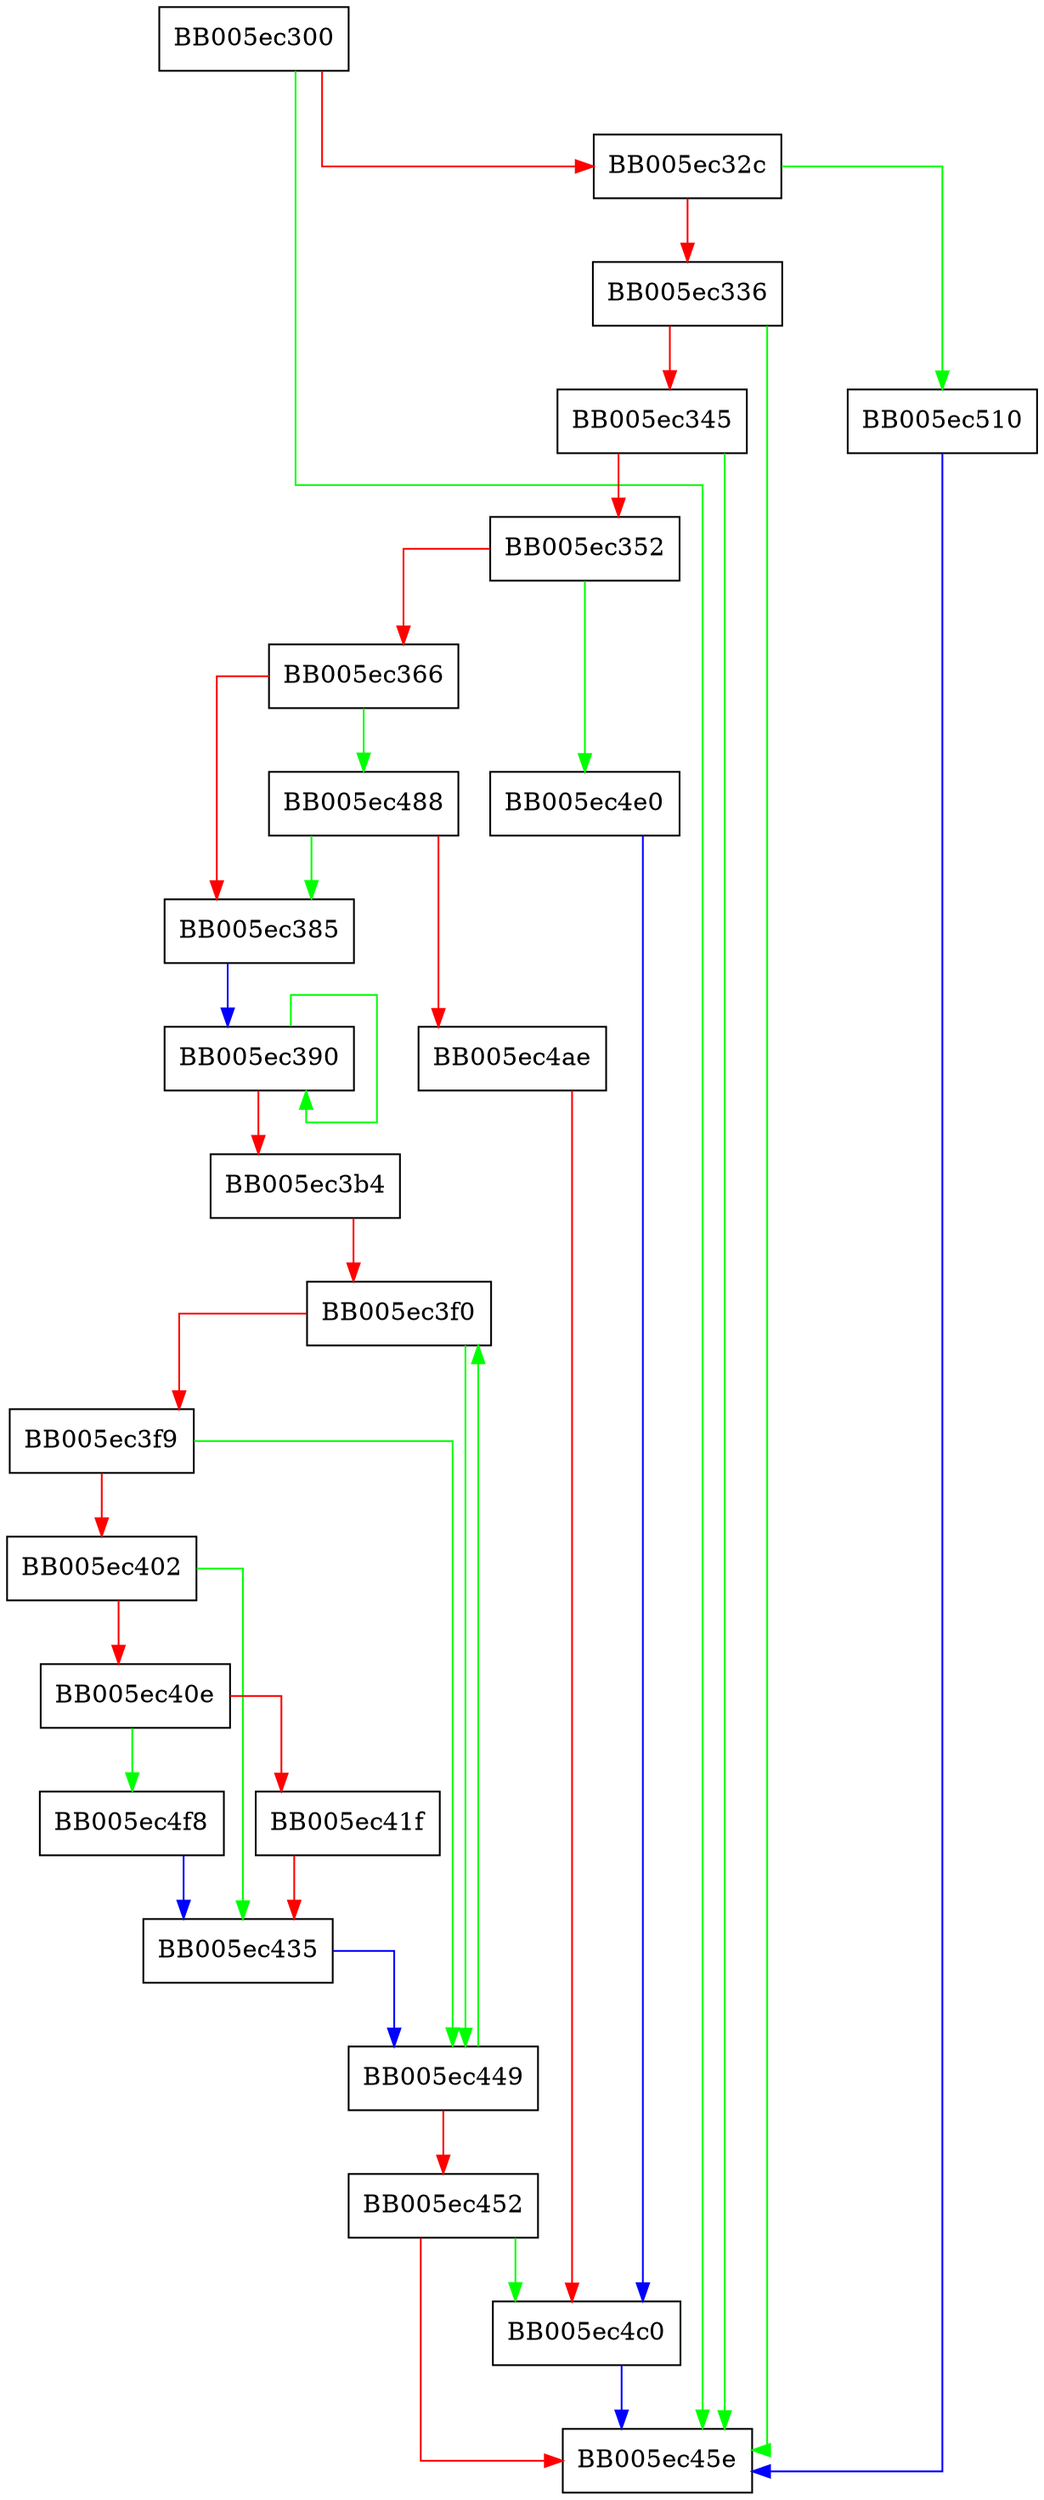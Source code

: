 digraph CRYPTO_free_ex_data {
  node [shape="box"];
  graph [splines=ortho];
  BB005ec300 -> BB005ec45e [color="green"];
  BB005ec300 -> BB005ec32c [color="red"];
  BB005ec32c -> BB005ec510 [color="green"];
  BB005ec32c -> BB005ec336 [color="red"];
  BB005ec336 -> BB005ec45e [color="green"];
  BB005ec336 -> BB005ec345 [color="red"];
  BB005ec345 -> BB005ec45e [color="green"];
  BB005ec345 -> BB005ec352 [color="red"];
  BB005ec352 -> BB005ec4e0 [color="green"];
  BB005ec352 -> BB005ec366 [color="red"];
  BB005ec366 -> BB005ec488 [color="green"];
  BB005ec366 -> BB005ec385 [color="red"];
  BB005ec385 -> BB005ec390 [color="blue"];
  BB005ec390 -> BB005ec390 [color="green"];
  BB005ec390 -> BB005ec3b4 [color="red"];
  BB005ec3b4 -> BB005ec3f0 [color="red"];
  BB005ec3f0 -> BB005ec449 [color="green"];
  BB005ec3f0 -> BB005ec3f9 [color="red"];
  BB005ec3f9 -> BB005ec449 [color="green"];
  BB005ec3f9 -> BB005ec402 [color="red"];
  BB005ec402 -> BB005ec435 [color="green"];
  BB005ec402 -> BB005ec40e [color="red"];
  BB005ec40e -> BB005ec4f8 [color="green"];
  BB005ec40e -> BB005ec41f [color="red"];
  BB005ec41f -> BB005ec435 [color="red"];
  BB005ec435 -> BB005ec449 [color="blue"];
  BB005ec449 -> BB005ec3f0 [color="green"];
  BB005ec449 -> BB005ec452 [color="red"];
  BB005ec452 -> BB005ec4c0 [color="green"];
  BB005ec452 -> BB005ec45e [color="red"];
  BB005ec488 -> BB005ec385 [color="green"];
  BB005ec488 -> BB005ec4ae [color="red"];
  BB005ec4ae -> BB005ec4c0 [color="red"];
  BB005ec4c0 -> BB005ec45e [color="blue"];
  BB005ec4e0 -> BB005ec4c0 [color="blue"];
  BB005ec4f8 -> BB005ec435 [color="blue"];
  BB005ec510 -> BB005ec45e [color="blue"];
}